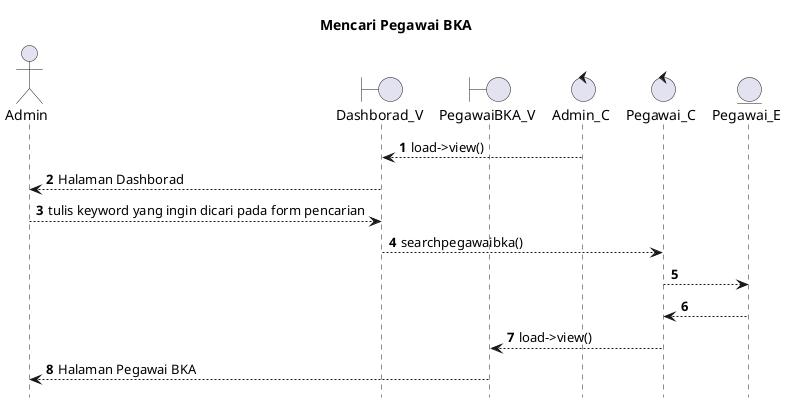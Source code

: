 @startuml

autonumber
hide footbox
title Mencari Pegawai BKA

Actor Admin
boundary Dashborad_V
boundary PegawaiBKA_V
control Admin_C
control Pegawai_C
Entity Pegawai_E

Admin_C --> Dashborad_V: load->view()
Dashborad_V --> Admin: Halaman Dashborad
Admin --> Dashborad_V: tulis keyword yang ingin dicari pada form pencarian
Dashborad_V --> Pegawai_C: searchpegawaibka()
Pegawai_C --> Pegawai_E:
    
    Pegawai_E --> Pegawai_C:
    Pegawai_C --> PegawaiBKA_V: load->view()
    PegawaiBKA_V --> Admin: Halaman Pegawai BKA

@enduml